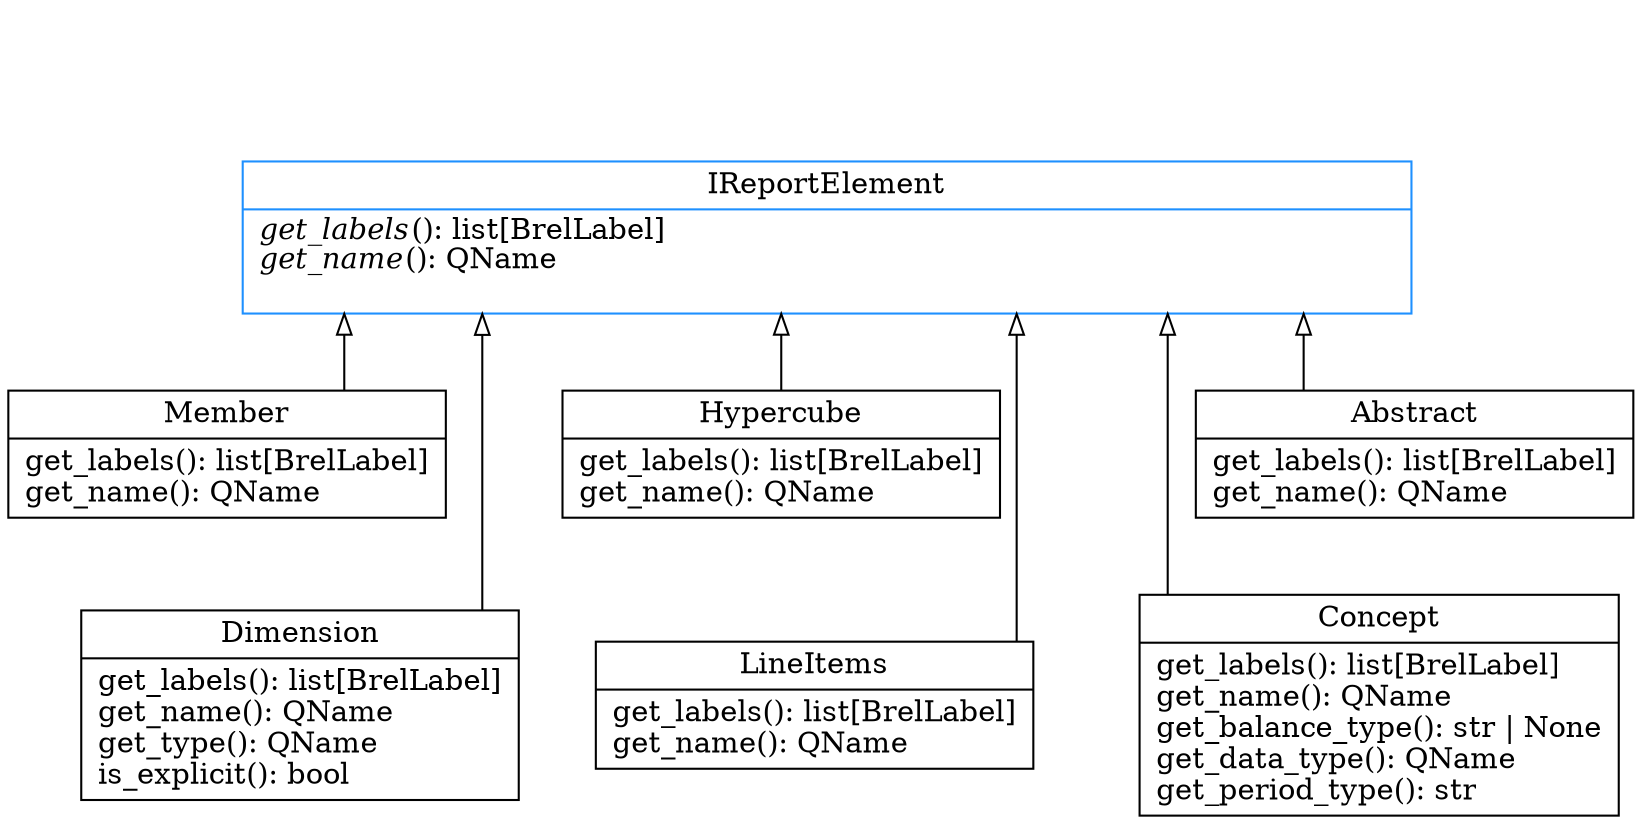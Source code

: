 digraph "classes_brel_reoprt_elements" {
rankdir=BT
charset="utf-8"
splines="ortho"

// Nodes
"brel.reportelements.abstract.Abstract" [color="black", fontcolor="black", label=<{
Abstract
|
get_labels(): list[BrelLabel]<br ALIGN="LEFT"/>
get_name(): QName<br ALIGN="LEFT"/>
}>, shape="record", style="solid"];

"brel.reportelements.concept.Concept" [color="black", fontcolor="black", label=<{
Concept
|
get_labels(): list[BrelLabel]<br ALIGN="LEFT"/>
get_name(): QName<br ALIGN="LEFT"/>
get_balance_type(): str \| None<br ALIGN="LEFT"/>
get_data_type(): QName<br ALIGN="LEFT"/>
get_period_type(): str<br ALIGN="LEFT"/>
}>, shape="record", style="solid"];

"brel.reportelements.dimension.Dimension" [color="black", fontcolor="black", label=<{
Dimension
|
get_labels(): list[BrelLabel]<br ALIGN="LEFT"/>
get_name(): QName<br ALIGN="LEFT"/>
get_type(): QName<br ALIGN="LEFT"/>
is_explicit(): bool<br ALIGN="LEFT"/>
}>, shape="record", style="solid"];

"brel.reportelements.hypercube.Hypercube" [color="black", fontcolor="black", label=<{
Hypercube
|
get_labels(): list[BrelLabel]<br ALIGN="LEFT"/>
get_name(): QName<br ALIGN="LEFT"/>
}>, shape="record", style="solid"];

"brel.reportelements.i_report_element.IReportElement" [color="dodgerblue", fontcolor="black", label=<{
IReportElement
|
<I>get_labels</I>(): list[BrelLabel]<br ALIGN="LEFT"/>
<I>get_name</I>(): QName<br ALIGN="LEFT"/>
                                                                                                                          
}>, shape="record", style="solid"];

"brel.reportelements.lineitems.LineItems" [color="black", fontcolor="black", label=<{
LineItems
|
get_labels(): list[BrelLabel]<br ALIGN="LEFT"/>
get_name(): QName<br ALIGN="LEFT"/>
}>, shape="record", style="solid"];

"brel.reportelements.member.Member" [color="black", fontcolor="black", label=<{
Member
|
get_labels(): list[BrelLabel]<br ALIGN="LEFT"/>
get_name(): QName<br ALIGN="LEFT"/>
}>, shape="record", style="solid"];

"dummy" [color="white", fontcolor="white", shape="record", style="invis" label=""];

// Edges
"brel.reportelements.abstract.Abstract" -> "brel.reportelements.i_report_element.IReportElement" [arrowhead="empty", arrowtail="none"];
"brel.reportelements.concept.Concept" -> "brel.reportelements.i_report_element.IReportElement" [arrowhead="empty", arrowtail="none"];
"brel.reportelements.dimension.Dimension" -> "brel.reportelements.i_report_element.IReportElement" [arrowhead="empty", arrowtail="none"];
"brel.reportelements.hypercube.Hypercube" -> "brel.reportelements.i_report_element.IReportElement" [arrowhead="empty", arrowtail="none"];
"brel.reportelements.lineitems.LineItems" -> "brel.reportelements.i_report_element.IReportElement" [arrowhead="empty", arrowtail="none"];
"brel.reportelements.member.Member" -> "brel.reportelements.i_report_element.IReportElement" [arrowhead="empty", arrowtail="none"];

// Invisible Edges to make the arrangement nicer
// dummy -> abstract
"brel.reportelements.abstract.Abstract" -> "dummy" [arrowhead="empty", arrowtail="none", style="invis"];
// dummy -> ireportelement
"brel.reportelements.i_report_element.IReportElement" -> "dummy" [arrowhead="empty", arrowtail="none", style="invis"];
// dummy -> member
"brel.reportelements.member.Member" -> "dummy" [arrowhead="empty", arrowtail="none", style="invis"];

// member -> dimension
"brel.reportelements.dimension.Dimension" -> "brel.reportelements.member.Member" [arrowhead="empty", arrowtail="none", style="invis"];

// abstract -> concept
"brel.reportelements.concept.Concept" -> "brel.reportelements.abstract.Abstract" [arrowhead="empty", arrowtail="none", style="invis"];

// hypercube -> lineitems
"brel.reportelements.lineitems.LineItems" -> "brel.reportelements.hypercube.Hypercube" [arrowhead="empty", arrowtail="none", style="invis"];

}
